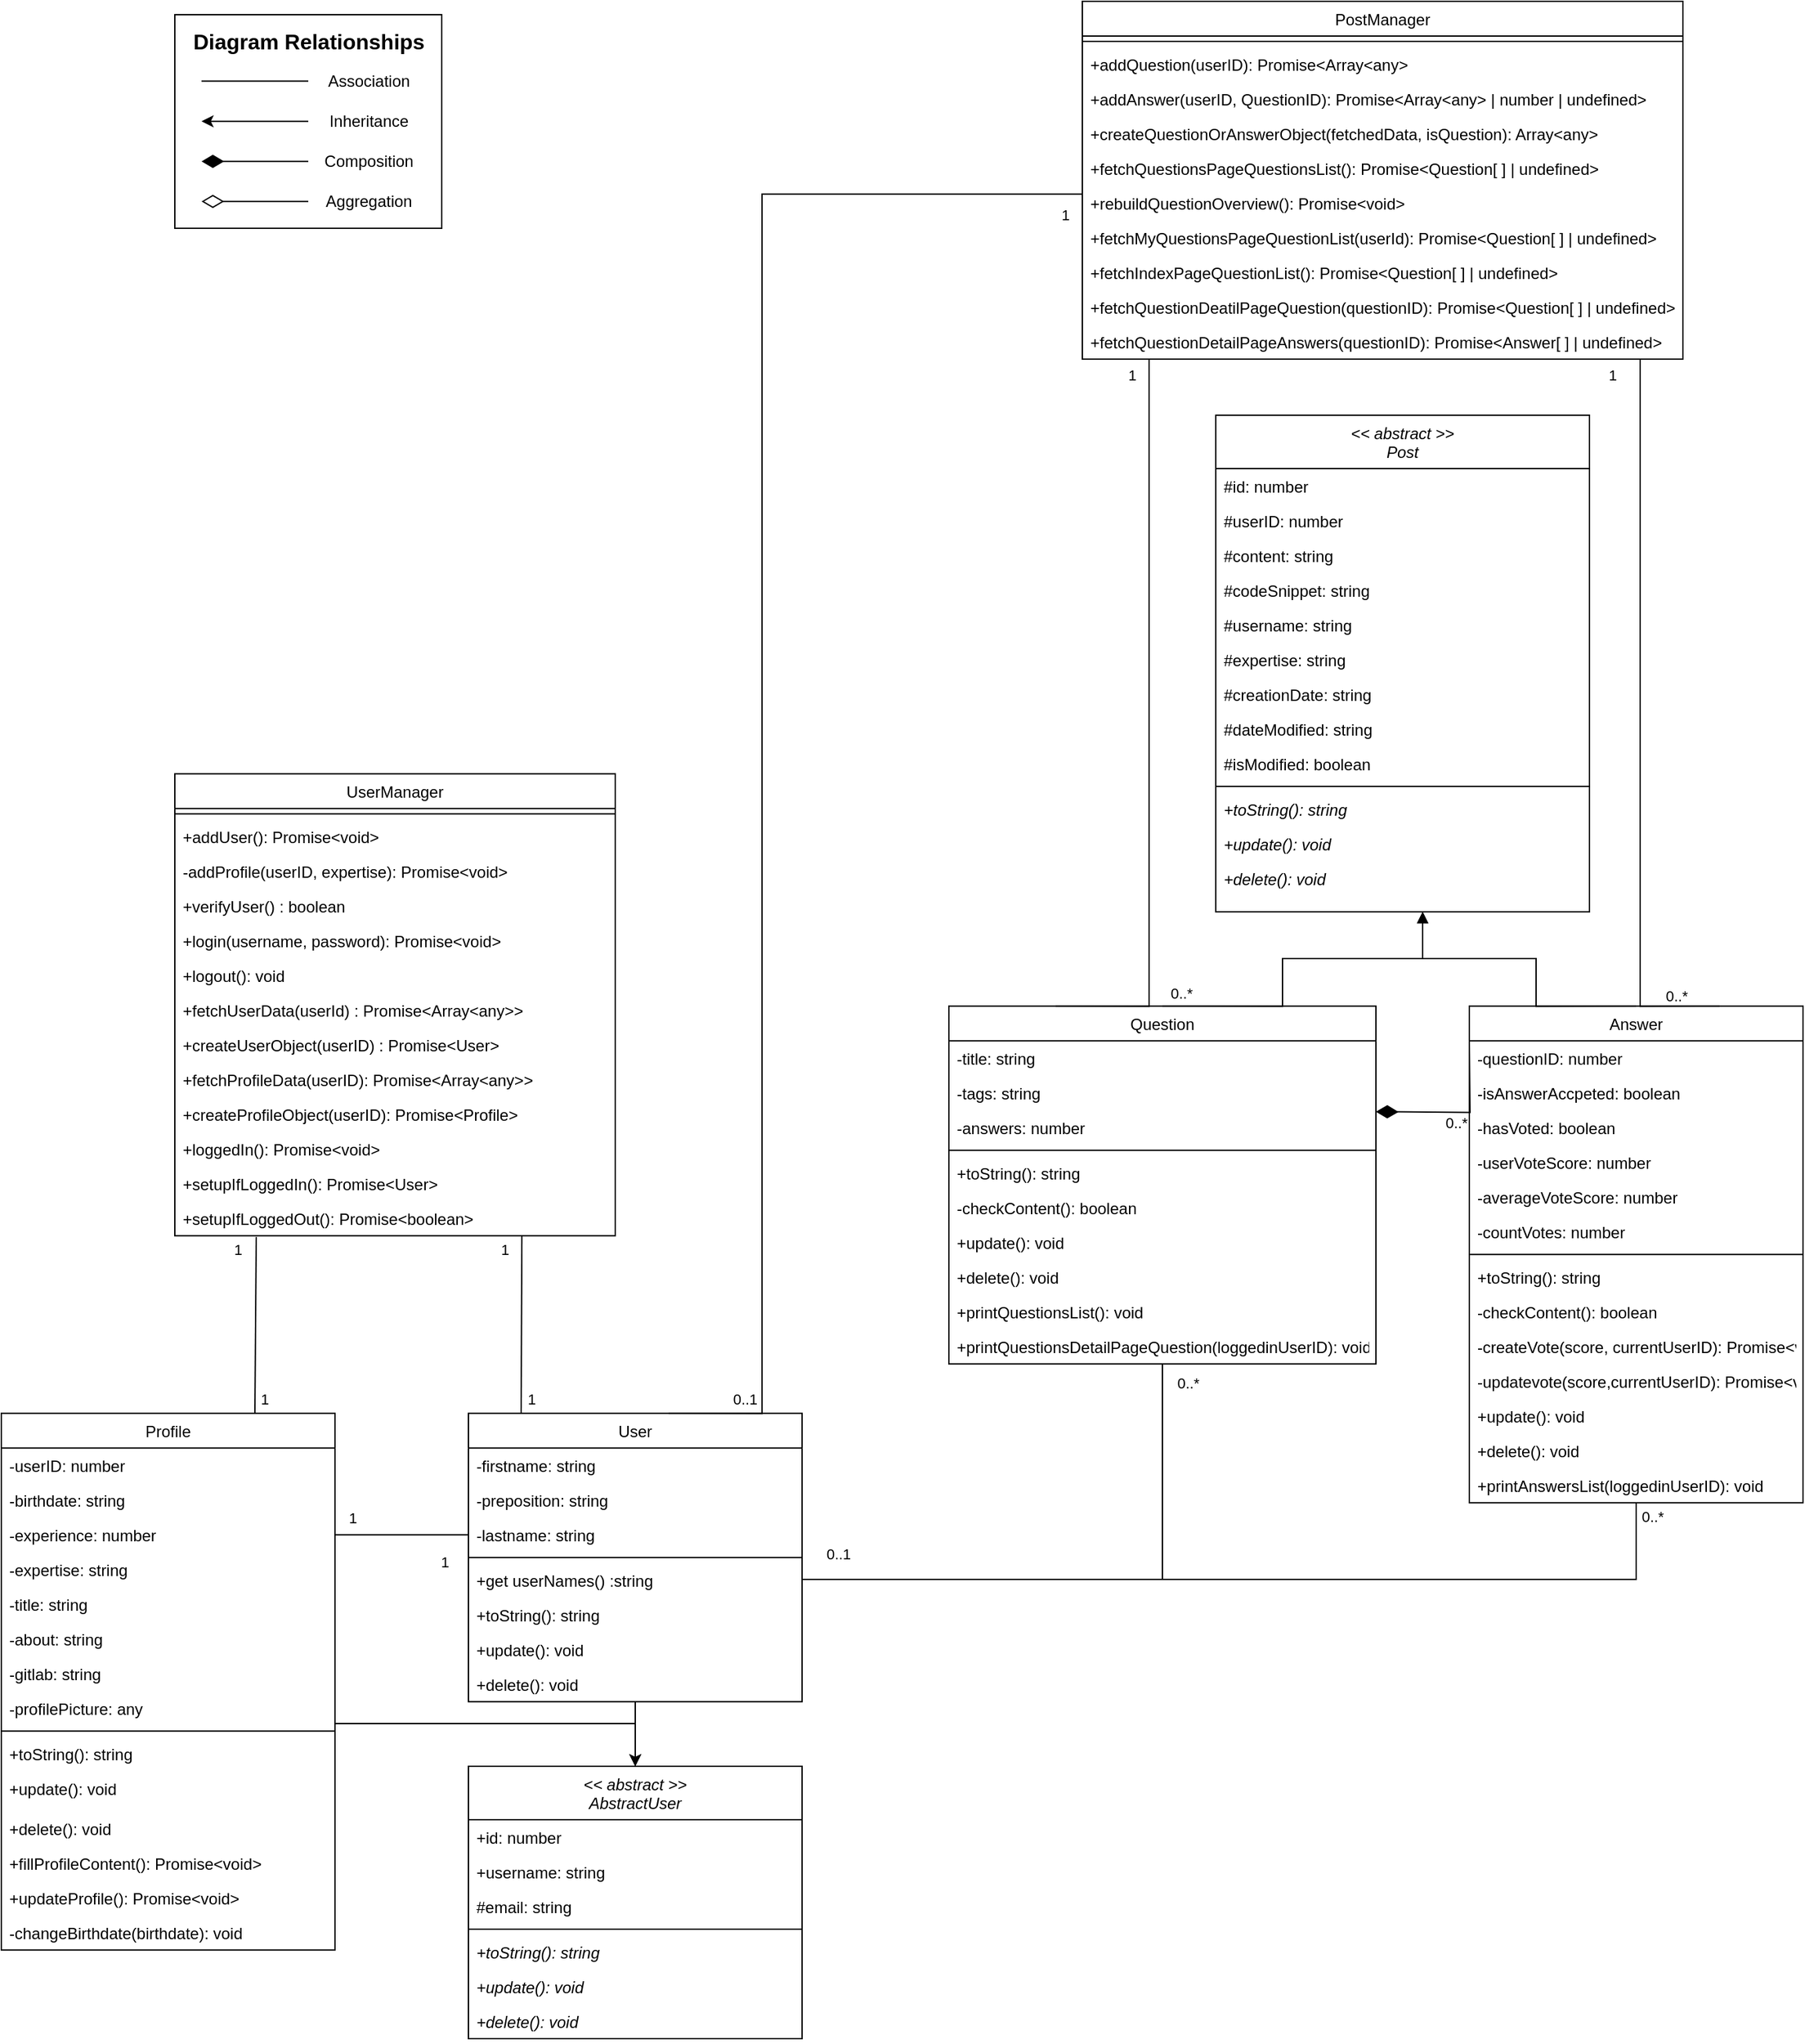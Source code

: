 <mxfile version="22.1.18" type="device">
  <diagram id="C5RBs43oDa-KdzZeNtuy" name="Page-1">
    <mxGraphModel dx="1094" dy="4513" grid="1" gridSize="10" guides="1" tooltips="1" connect="1" arrows="1" fold="1" page="1" pageScale="1" pageWidth="827" pageHeight="1169" math="0" shadow="0">
      <root>
        <mxCell id="WIyWlLk6GJQsqaUBKTNV-0" />
        <mxCell id="WIyWlLk6GJQsqaUBKTNV-1" parent="WIyWlLk6GJQsqaUBKTNV-0" />
        <mxCell id="6Ti2KHRm0o-XwmmQZrWa-179" style="edgeStyle=orthogonalEdgeStyle;rounded=0;orthogonalLoop=1;jettySize=auto;html=1;entryX=0.5;entryY=1;entryDx=0;entryDy=0;endArrow=none;endFill=0;" parent="WIyWlLk6GJQsqaUBKTNV-1" source="6Ti2KHRm0o-XwmmQZrWa-182" target="6Ti2KHRm0o-XwmmQZrWa-197" edge="1">
          <mxGeometry relative="1" as="geometry">
            <mxPoint x="950" y="-2118" as="targetPoint" />
            <Array as="points">
              <mxPoint x="1080" y="-2158" />
            </Array>
          </mxGeometry>
        </mxCell>
        <mxCell id="6Ti2KHRm0o-XwmmQZrWa-180" style="edgeStyle=orthogonalEdgeStyle;rounded=0;orthogonalLoop=1;jettySize=auto;html=1;entryX=0.5;entryY=1;entryDx=0;entryDy=0;endArrow=none;endFill=0;" parent="WIyWlLk6GJQsqaUBKTNV-1" source="6Ti2KHRm0o-XwmmQZrWa-182" target="6Ti2KHRm0o-XwmmQZrWa-210" edge="1">
          <mxGeometry relative="1" as="geometry">
            <Array as="points">
              <mxPoint x="1435" y="-2158" />
            </Array>
          </mxGeometry>
        </mxCell>
        <mxCell id="EHp7VlzgjQhOWcOo9t1o-46" style="edgeStyle=orthogonalEdgeStyle;rounded=0;orthogonalLoop=1;jettySize=auto;html=1;" parent="WIyWlLk6GJQsqaUBKTNV-1" source="6Ti2KHRm0o-XwmmQZrWa-182" target="EHp7VlzgjQhOWcOo9t1o-16" edge="1">
          <mxGeometry relative="1" as="geometry">
            <Array as="points">
              <mxPoint x="685" y="-1918" />
              <mxPoint x="685" y="-1918" />
            </Array>
          </mxGeometry>
        </mxCell>
        <mxCell id="6Ti2KHRm0o-XwmmQZrWa-182" value="User" style="swimlane;fontStyle=0;align=center;verticalAlign=top;childLayout=stackLayout;horizontal=1;startSize=26;horizontalStack=0;resizeParent=1;resizeLast=0;collapsible=1;marginBottom=0;rounded=0;shadow=0;strokeWidth=1;" parent="WIyWlLk6GJQsqaUBKTNV-1" vertex="1">
          <mxGeometry x="560" y="-2282.33" width="250" height="216" as="geometry">
            <mxRectangle x="550" y="140" width="160" height="26" as="alternateBounds" />
          </mxGeometry>
        </mxCell>
        <mxCell id="6Ti2KHRm0o-XwmmQZrWa-187" value="-firstname: string" style="text;align=left;verticalAlign=top;spacingLeft=4;spacingRight=4;overflow=hidden;rotatable=0;points=[[0,0.5],[1,0.5]];portConstraint=eastwest;rounded=0;shadow=0;html=0;" parent="6Ti2KHRm0o-XwmmQZrWa-182" vertex="1">
          <mxGeometry y="26" width="250" height="26" as="geometry" />
        </mxCell>
        <mxCell id="6Ti2KHRm0o-XwmmQZrWa-188" value="-preposition: string" style="text;align=left;verticalAlign=top;spacingLeft=4;spacingRight=4;overflow=hidden;rotatable=0;points=[[0,0.5],[1,0.5]];portConstraint=eastwest;rounded=0;shadow=0;html=0;" parent="6Ti2KHRm0o-XwmmQZrWa-182" vertex="1">
          <mxGeometry y="52" width="250" height="26" as="geometry" />
        </mxCell>
        <mxCell id="6Ti2KHRm0o-XwmmQZrWa-189" value="-lastname: string" style="text;align=left;verticalAlign=top;spacingLeft=4;spacingRight=4;overflow=hidden;rotatable=0;points=[[0,0.5],[1,0.5]];portConstraint=eastwest;rounded=0;shadow=0;html=0;" parent="6Ti2KHRm0o-XwmmQZrWa-182" vertex="1">
          <mxGeometry y="78" width="250" height="26" as="geometry" />
        </mxCell>
        <mxCell id="6Ti2KHRm0o-XwmmQZrWa-190" value="" style="line;html=1;strokeWidth=1;align=left;verticalAlign=middle;spacingTop=-1;spacingLeft=3;spacingRight=3;rotatable=0;labelPosition=right;points=[];portConstraint=eastwest;" parent="6Ti2KHRm0o-XwmmQZrWa-182" vertex="1">
          <mxGeometry y="104" width="250" height="8" as="geometry" />
        </mxCell>
        <mxCell id="ggvLUwLcQHMu2McPY35v-72" value="+get userNames() :string" style="text;align=left;verticalAlign=top;spacingLeft=4;spacingRight=4;overflow=hidden;rotatable=0;points=[[0,0.5],[1,0.5]];portConstraint=eastwest;rounded=0;shadow=0;html=0;" parent="6Ti2KHRm0o-XwmmQZrWa-182" vertex="1">
          <mxGeometry y="112" width="250" height="26" as="geometry" />
        </mxCell>
        <mxCell id="VwGKGO8hhs8XSPrOdr-a-2" value="+toString(): string" style="text;align=left;verticalAlign=top;spacingLeft=4;spacingRight=4;overflow=hidden;rotatable=0;points=[[0,0.5],[1,0.5]];portConstraint=eastwest;rounded=0;shadow=0;html=0;" vertex="1" parent="6Ti2KHRm0o-XwmmQZrWa-182">
          <mxGeometry y="138" width="250" height="26" as="geometry" />
        </mxCell>
        <mxCell id="ggvLUwLcQHMu2McPY35v-69" value="+update(): void" style="text;align=left;verticalAlign=top;spacingLeft=4;spacingRight=4;overflow=hidden;rotatable=0;points=[[0,0.5],[1,0.5]];portConstraint=eastwest;rounded=0;shadow=0;html=0;" parent="6Ti2KHRm0o-XwmmQZrWa-182" vertex="1">
          <mxGeometry y="164" width="250" height="26" as="geometry" />
        </mxCell>
        <mxCell id="6Ti2KHRm0o-XwmmQZrWa-193" value="+delete(): void" style="text;align=left;verticalAlign=top;spacingLeft=4;spacingRight=4;overflow=hidden;rotatable=0;points=[[0,0.5],[1,0.5]];portConstraint=eastwest;rounded=0;shadow=0;html=0;" parent="6Ti2KHRm0o-XwmmQZrWa-182" vertex="1">
          <mxGeometry y="190" width="250" height="26" as="geometry" />
        </mxCell>
        <mxCell id="6Ti2KHRm0o-XwmmQZrWa-196" value="0..*" style="edgeStyle=orthogonalEdgeStyle;rounded=0;orthogonalLoop=1;jettySize=auto;html=1;startArrow=diamondThin;startFill=1;endArrow=none;endFill=0;startSize=14;endSize=8;" parent="WIyWlLk6GJQsqaUBKTNV-1" edge="1">
          <mxGeometry x="-0.021" y="-8" relative="1" as="geometry">
            <mxPoint x="1310" y="-2560" as="targetPoint" />
            <mxPoint x="1240" y="-2508.306" as="sourcePoint" />
            <mxPoint as="offset" />
          </mxGeometry>
        </mxCell>
        <mxCell id="6Ti2KHRm0o-XwmmQZrWa-197" value="Question" style="swimlane;fontStyle=0;align=center;verticalAlign=top;childLayout=stackLayout;horizontal=1;startSize=26;horizontalStack=0;resizeParent=1;resizeLast=0;collapsible=1;marginBottom=0;rounded=0;shadow=0;strokeWidth=1;" parent="WIyWlLk6GJQsqaUBKTNV-1" vertex="1">
          <mxGeometry x="920" y="-2587.34" width="320" height="268" as="geometry">
            <mxRectangle x="550" y="140" width="160" height="26" as="alternateBounds" />
          </mxGeometry>
        </mxCell>
        <mxCell id="6Ti2KHRm0o-XwmmQZrWa-200" value="-title: string" style="text;align=left;verticalAlign=top;spacingLeft=4;spacingRight=4;overflow=hidden;rotatable=0;points=[[0,0.5],[1,0.5]];portConstraint=eastwest;rounded=0;shadow=0;html=0;" parent="6Ti2KHRm0o-XwmmQZrWa-197" vertex="1">
          <mxGeometry y="26" width="320" height="26" as="geometry" />
        </mxCell>
        <mxCell id="u15ZTxuMpATyNuCKZqtG-29" value="-tags: string" style="text;align=left;verticalAlign=top;spacingLeft=4;spacingRight=4;overflow=hidden;rotatable=0;points=[[0,0.5],[1,0.5]];portConstraint=eastwest;rounded=0;shadow=0;html=0;" parent="6Ti2KHRm0o-XwmmQZrWa-197" vertex="1">
          <mxGeometry y="52" width="320" height="26" as="geometry" />
        </mxCell>
        <mxCell id="u15ZTxuMpATyNuCKZqtG-30" value="-answers: number" style="text;align=left;verticalAlign=top;spacingLeft=4;spacingRight=4;overflow=hidden;rotatable=0;points=[[0,0.5],[1,0.5]];portConstraint=eastwest;rounded=0;shadow=0;html=0;" parent="6Ti2KHRm0o-XwmmQZrWa-197" vertex="1">
          <mxGeometry y="78" width="320" height="26" as="geometry" />
        </mxCell>
        <mxCell id="6Ti2KHRm0o-XwmmQZrWa-205" value="" style="line;html=1;strokeWidth=1;align=left;verticalAlign=middle;spacingTop=-1;spacingLeft=3;spacingRight=3;rotatable=0;labelPosition=right;points=[];portConstraint=eastwest;" parent="6Ti2KHRm0o-XwmmQZrWa-197" vertex="1">
          <mxGeometry y="104" width="320" height="8" as="geometry" />
        </mxCell>
        <mxCell id="EHp7VlzgjQhOWcOo9t1o-64" value="+toString(): string" style="text;align=left;verticalAlign=top;spacingLeft=4;spacingRight=4;overflow=hidden;rotatable=0;points=[[0,0.5],[1,0.5]];portConstraint=eastwest;rounded=0;shadow=0;html=0;" parent="6Ti2KHRm0o-XwmmQZrWa-197" vertex="1">
          <mxGeometry y="112" width="320" height="26" as="geometry" />
        </mxCell>
        <mxCell id="VwGKGO8hhs8XSPrOdr-a-0" value="-checkContent(): boolean" style="text;align=left;verticalAlign=top;spacingLeft=4;spacingRight=4;overflow=hidden;rotatable=0;points=[[0,0.5],[1,0.5]];portConstraint=eastwest;rounded=0;shadow=0;html=0;" vertex="1" parent="6Ti2KHRm0o-XwmmQZrWa-197">
          <mxGeometry y="138" width="320" height="26" as="geometry" />
        </mxCell>
        <mxCell id="6Ti2KHRm0o-XwmmQZrWa-207" value="+update(): void" style="text;align=left;verticalAlign=top;spacingLeft=4;spacingRight=4;overflow=hidden;rotatable=0;points=[[0,0.5],[1,0.5]];portConstraint=eastwest;rounded=0;shadow=0;html=0;" parent="6Ti2KHRm0o-XwmmQZrWa-197" vertex="1">
          <mxGeometry y="164" width="320" height="26" as="geometry" />
        </mxCell>
        <mxCell id="6Ti2KHRm0o-XwmmQZrWa-208" value="+delete(): void" style="text;align=left;verticalAlign=top;spacingLeft=4;spacingRight=4;overflow=hidden;rotatable=0;points=[[0,0.5],[1,0.5]];portConstraint=eastwest;rounded=0;shadow=0;html=0;" parent="6Ti2KHRm0o-XwmmQZrWa-197" vertex="1">
          <mxGeometry y="190" width="320" height="26" as="geometry" />
        </mxCell>
        <mxCell id="u15ZTxuMpATyNuCKZqtG-31" value="+printQuestionsList(): void" style="text;align=left;verticalAlign=top;spacingLeft=4;spacingRight=4;overflow=hidden;rotatable=0;points=[[0,0.5],[1,0.5]];portConstraint=eastwest;rounded=0;shadow=0;html=0;" parent="6Ti2KHRm0o-XwmmQZrWa-197" vertex="1">
          <mxGeometry y="216" width="320" height="26" as="geometry" />
        </mxCell>
        <mxCell id="u15ZTxuMpATyNuCKZqtG-32" value="+printQuestionsDetailPageQuestion(loggedinUserID): void" style="text;align=left;verticalAlign=top;spacingLeft=4;spacingRight=4;overflow=hidden;rotatable=0;points=[[0,0.5],[1,0.5]];portConstraint=eastwest;rounded=0;shadow=0;html=0;" parent="6Ti2KHRm0o-XwmmQZrWa-197" vertex="1">
          <mxGeometry y="242" width="320" height="26" as="geometry" />
        </mxCell>
        <mxCell id="6Ti2KHRm0o-XwmmQZrWa-210" value="Answer" style="swimlane;fontStyle=0;align=center;verticalAlign=top;childLayout=stackLayout;horizontal=1;startSize=26;horizontalStack=0;resizeParent=1;resizeLast=0;collapsible=1;marginBottom=0;rounded=0;shadow=0;strokeWidth=1;" parent="WIyWlLk6GJQsqaUBKTNV-1" vertex="1">
          <mxGeometry x="1310" y="-2587.34" width="250" height="372" as="geometry">
            <mxRectangle x="550" y="140" width="160" height="26" as="alternateBounds" />
          </mxGeometry>
        </mxCell>
        <mxCell id="6Ti2KHRm0o-XwmmQZrWa-212" value="-questionID: number" style="text;align=left;verticalAlign=top;spacingLeft=4;spacingRight=4;overflow=hidden;rotatable=0;points=[[0,0.5],[1,0.5]];portConstraint=eastwest;" parent="6Ti2KHRm0o-XwmmQZrWa-210" vertex="1">
          <mxGeometry y="26" width="250" height="26" as="geometry" />
        </mxCell>
        <mxCell id="6Ti2KHRm0o-XwmmQZrWa-218" value="-isAnswerAccpeted: boolean" style="text;align=left;verticalAlign=top;spacingLeft=4;spacingRight=4;overflow=hidden;rotatable=0;points=[[0,0.5],[1,0.5]];portConstraint=eastwest;rounded=0;shadow=0;html=0;" parent="6Ti2KHRm0o-XwmmQZrWa-210" vertex="1">
          <mxGeometry y="52" width="250" height="26" as="geometry" />
        </mxCell>
        <mxCell id="EHp7VlzgjQhOWcOo9t1o-57" value="-hasVoted: boolean" style="text;align=left;verticalAlign=top;spacingLeft=4;spacingRight=4;overflow=hidden;rotatable=0;points=[[0,0.5],[1,0.5]];portConstraint=eastwest;rounded=0;shadow=0;html=0;" parent="6Ti2KHRm0o-XwmmQZrWa-210" vertex="1">
          <mxGeometry y="78" width="250" height="26" as="geometry" />
        </mxCell>
        <mxCell id="EHp7VlzgjQhOWcOo9t1o-58" value="-userVoteScore: number" style="text;align=left;verticalAlign=top;spacingLeft=4;spacingRight=4;overflow=hidden;rotatable=0;points=[[0,0.5],[1,0.5]];portConstraint=eastwest;rounded=0;shadow=0;html=0;" parent="6Ti2KHRm0o-XwmmQZrWa-210" vertex="1">
          <mxGeometry y="104" width="250" height="26" as="geometry" />
        </mxCell>
        <mxCell id="EHp7VlzgjQhOWcOo9t1o-59" value="-averageVoteScore: number" style="text;align=left;verticalAlign=top;spacingLeft=4;spacingRight=4;overflow=hidden;rotatable=0;points=[[0,0.5],[1,0.5]];portConstraint=eastwest;rounded=0;shadow=0;html=0;" parent="6Ti2KHRm0o-XwmmQZrWa-210" vertex="1">
          <mxGeometry y="130" width="250" height="26" as="geometry" />
        </mxCell>
        <mxCell id="EHp7VlzgjQhOWcOo9t1o-60" value="-countVotes: number" style="text;align=left;verticalAlign=top;spacingLeft=4;spacingRight=4;overflow=hidden;rotatable=0;points=[[0,0.5],[1,0.5]];portConstraint=eastwest;rounded=0;shadow=0;html=0;" parent="6Ti2KHRm0o-XwmmQZrWa-210" vertex="1">
          <mxGeometry y="156" width="250" height="26" as="geometry" />
        </mxCell>
        <mxCell id="6Ti2KHRm0o-XwmmQZrWa-219" value="" style="line;html=1;strokeWidth=1;align=left;verticalAlign=middle;spacingTop=-1;spacingLeft=3;spacingRight=3;rotatable=0;labelPosition=right;points=[];portConstraint=eastwest;" parent="6Ti2KHRm0o-XwmmQZrWa-210" vertex="1">
          <mxGeometry y="182" width="250" height="8" as="geometry" />
        </mxCell>
        <mxCell id="EHp7VlzgjQhOWcOo9t1o-61" value="+toString(): string" style="text;align=left;verticalAlign=top;spacingLeft=4;spacingRight=4;overflow=hidden;rotatable=0;points=[[0,0.5],[1,0.5]];portConstraint=eastwest;rounded=0;shadow=0;html=0;" parent="6Ti2KHRm0o-XwmmQZrWa-210" vertex="1">
          <mxGeometry y="190" width="250" height="26" as="geometry" />
        </mxCell>
        <mxCell id="VwGKGO8hhs8XSPrOdr-a-1" value="-checkContent(): boolean" style="text;align=left;verticalAlign=top;spacingLeft=4;spacingRight=4;overflow=hidden;rotatable=0;points=[[0,0.5],[1,0.5]];portConstraint=eastwest;rounded=0;shadow=0;html=0;" vertex="1" parent="6Ti2KHRm0o-XwmmQZrWa-210">
          <mxGeometry y="216" width="250" height="26" as="geometry" />
        </mxCell>
        <mxCell id="EHp7VlzgjQhOWcOo9t1o-62" value="-createVote(score, currentUserID): Promise&lt;void&gt;" style="text;align=left;verticalAlign=top;spacingLeft=4;spacingRight=4;overflow=hidden;rotatable=0;points=[[0,0.5],[1,0.5]];portConstraint=eastwest;rounded=0;shadow=0;html=0;" parent="6Ti2KHRm0o-XwmmQZrWa-210" vertex="1">
          <mxGeometry y="242" width="250" height="26" as="geometry" />
        </mxCell>
        <mxCell id="EHp7VlzgjQhOWcOo9t1o-63" value="-updatevote(score,currentUserID): Promise&lt;void&gt;" style="text;align=left;verticalAlign=top;spacingLeft=4;spacingRight=4;overflow=hidden;rotatable=0;points=[[0,0.5],[1,0.5]];portConstraint=eastwest;rounded=0;shadow=0;html=0;" parent="6Ti2KHRm0o-XwmmQZrWa-210" vertex="1">
          <mxGeometry y="268" width="250" height="26" as="geometry" />
        </mxCell>
        <mxCell id="6Ti2KHRm0o-XwmmQZrWa-221" value="+update(): void" style="text;align=left;verticalAlign=top;spacingLeft=4;spacingRight=4;overflow=hidden;rotatable=0;points=[[0,0.5],[1,0.5]];portConstraint=eastwest;rounded=0;shadow=0;html=0;" parent="6Ti2KHRm0o-XwmmQZrWa-210" vertex="1">
          <mxGeometry y="294" width="250" height="26" as="geometry" />
        </mxCell>
        <mxCell id="6Ti2KHRm0o-XwmmQZrWa-222" value="+delete(): void" style="text;align=left;verticalAlign=top;spacingLeft=4;spacingRight=4;overflow=hidden;rotatable=0;points=[[0,0.5],[1,0.5]];portConstraint=eastwest;rounded=0;shadow=0;html=0;" parent="6Ti2KHRm0o-XwmmQZrWa-210" vertex="1">
          <mxGeometry y="320" width="250" height="26" as="geometry" />
        </mxCell>
        <mxCell id="u15ZTxuMpATyNuCKZqtG-98" value="+printAnswersList(loggedinUserID): void" style="text;align=left;verticalAlign=top;spacingLeft=4;spacingRight=4;overflow=hidden;rotatable=0;points=[[0,0.5],[1,0.5]];portConstraint=eastwest;rounded=0;shadow=0;html=0;" parent="6Ti2KHRm0o-XwmmQZrWa-210" vertex="1">
          <mxGeometry y="346" width="250" height="26" as="geometry" />
        </mxCell>
        <mxCell id="EHp7VlzgjQhOWcOo9t1o-45" style="edgeStyle=orthogonalEdgeStyle;rounded=0;orthogonalLoop=1;jettySize=auto;html=1;" parent="WIyWlLk6GJQsqaUBKTNV-1" source="6Ti2KHRm0o-XwmmQZrWa-238" target="EHp7VlzgjQhOWcOo9t1o-16" edge="1">
          <mxGeometry relative="1" as="geometry">
            <Array as="points">
              <mxPoint x="685" y="-2050" />
            </Array>
          </mxGeometry>
        </mxCell>
        <mxCell id="6Ti2KHRm0o-XwmmQZrWa-238" value="Profile" style="swimlane;fontStyle=0;align=center;verticalAlign=top;childLayout=stackLayout;horizontal=1;startSize=26;horizontalStack=0;resizeParent=1;resizeLast=0;collapsible=1;marginBottom=0;rounded=0;shadow=0;strokeWidth=1;" parent="WIyWlLk6GJQsqaUBKTNV-1" vertex="1">
          <mxGeometry x="210" y="-2282.33" width="250" height="402" as="geometry">
            <mxRectangle x="550" y="140" width="160" height="26" as="alternateBounds" />
          </mxGeometry>
        </mxCell>
        <mxCell id="6Ti2KHRm0o-XwmmQZrWa-240" value="-userID: number" style="text;align=left;verticalAlign=top;spacingLeft=4;spacingRight=4;overflow=hidden;rotatable=0;points=[[0,0.5],[1,0.5]];portConstraint=eastwest;rounded=0;shadow=0;html=0;" parent="6Ti2KHRm0o-XwmmQZrWa-238" vertex="1">
          <mxGeometry y="26" width="250" height="26" as="geometry" />
        </mxCell>
        <mxCell id="6Ti2KHRm0o-XwmmQZrWa-241" value="-birthdate: string" style="text;align=left;verticalAlign=top;spacingLeft=4;spacingRight=4;overflow=hidden;rotatable=0;points=[[0,0.5],[1,0.5]];portConstraint=eastwest;rounded=0;shadow=0;html=0;" parent="6Ti2KHRm0o-XwmmQZrWa-238" vertex="1">
          <mxGeometry y="52" width="250" height="26" as="geometry" />
        </mxCell>
        <mxCell id="6Ti2KHRm0o-XwmmQZrWa-242" value="-experience: number" style="text;align=left;verticalAlign=top;spacingLeft=4;spacingRight=4;overflow=hidden;rotatable=0;points=[[0,0.5],[1,0.5]];portConstraint=eastwest;rounded=0;shadow=0;html=0;" parent="6Ti2KHRm0o-XwmmQZrWa-238" vertex="1">
          <mxGeometry y="78" width="250" height="26" as="geometry" />
        </mxCell>
        <mxCell id="EHp7VlzgjQhOWcOo9t1o-52" value="-expertise: string" style="text;align=left;verticalAlign=top;spacingLeft=4;spacingRight=4;overflow=hidden;rotatable=0;points=[[0,0.5],[1,0.5]];portConstraint=eastwest;rounded=0;shadow=0;html=0;" parent="6Ti2KHRm0o-XwmmQZrWa-238" vertex="1">
          <mxGeometry y="104" width="250" height="26" as="geometry" />
        </mxCell>
        <mxCell id="6Ti2KHRm0o-XwmmQZrWa-243" value="-title: string" style="text;align=left;verticalAlign=top;spacingLeft=4;spacingRight=4;overflow=hidden;rotatable=0;points=[[0,0.5],[1,0.5]];portConstraint=eastwest;rounded=0;shadow=0;html=0;" parent="6Ti2KHRm0o-XwmmQZrWa-238" vertex="1">
          <mxGeometry y="130" width="250" height="26" as="geometry" />
        </mxCell>
        <mxCell id="6Ti2KHRm0o-XwmmQZrWa-244" value="-about: string" style="text;align=left;verticalAlign=top;spacingLeft=4;spacingRight=4;overflow=hidden;rotatable=0;points=[[0,0.5],[1,0.5]];portConstraint=eastwest;rounded=0;shadow=0;html=0;" parent="6Ti2KHRm0o-XwmmQZrWa-238" vertex="1">
          <mxGeometry y="156" width="250" height="26" as="geometry" />
        </mxCell>
        <mxCell id="6Ti2KHRm0o-XwmmQZrWa-245" value="-gitlab: string" style="text;align=left;verticalAlign=top;spacingLeft=4;spacingRight=4;overflow=hidden;rotatable=0;points=[[0,0.5],[1,0.5]];portConstraint=eastwest;rounded=0;shadow=0;html=0;" parent="6Ti2KHRm0o-XwmmQZrWa-238" vertex="1">
          <mxGeometry y="182" width="250" height="26" as="geometry" />
        </mxCell>
        <mxCell id="EHp7VlzgjQhOWcOo9t1o-53" value="-profilePicture: any" style="text;align=left;verticalAlign=top;spacingLeft=4;spacingRight=4;overflow=hidden;rotatable=0;points=[[0,0.5],[1,0.5]];portConstraint=eastwest;rounded=0;shadow=0;html=0;" parent="6Ti2KHRm0o-XwmmQZrWa-238" vertex="1">
          <mxGeometry y="208" width="250" height="26" as="geometry" />
        </mxCell>
        <mxCell id="6Ti2KHRm0o-XwmmQZrWa-246" value="" style="line;html=1;strokeWidth=1;align=left;verticalAlign=middle;spacingTop=-1;spacingLeft=3;spacingRight=3;rotatable=0;labelPosition=right;points=[];portConstraint=eastwest;" parent="6Ti2KHRm0o-XwmmQZrWa-238" vertex="1">
          <mxGeometry y="234" width="250" height="8" as="geometry" />
        </mxCell>
        <mxCell id="ggvLUwLcQHMu2McPY35v-68" value="+toString(): string" style="text;align=left;verticalAlign=top;spacingLeft=4;spacingRight=4;overflow=hidden;rotatable=0;points=[[0,0.5],[1,0.5]];portConstraint=eastwest;rounded=0;shadow=0;html=0;" parent="6Ti2KHRm0o-XwmmQZrWa-238" vertex="1">
          <mxGeometry y="242" width="250" height="26" as="geometry" />
        </mxCell>
        <mxCell id="6Ti2KHRm0o-XwmmQZrWa-248" value="+update(): void" style="text;align=left;verticalAlign=top;spacingLeft=4;spacingRight=4;overflow=hidden;rotatable=0;points=[[0,0.5],[1,0.5]];portConstraint=eastwest;rounded=0;shadow=0;html=0;" parent="6Ti2KHRm0o-XwmmQZrWa-238" vertex="1">
          <mxGeometry y="268" width="250" height="30" as="geometry" />
        </mxCell>
        <mxCell id="6Ti2KHRm0o-XwmmQZrWa-249" value="+delete(): void" style="text;align=left;verticalAlign=top;spacingLeft=4;spacingRight=4;overflow=hidden;rotatable=0;points=[[0,0.5],[1,0.5]];portConstraint=eastwest;rounded=0;shadow=0;html=0;" parent="6Ti2KHRm0o-XwmmQZrWa-238" vertex="1">
          <mxGeometry y="298" width="250" height="26" as="geometry" />
        </mxCell>
        <mxCell id="EHp7VlzgjQhOWcOo9t1o-54" value="+fillProfileContent(): Promise&lt;void&gt;" style="text;align=left;verticalAlign=top;spacingLeft=4;spacingRight=4;overflow=hidden;rotatable=0;points=[[0,0.5],[1,0.5]];portConstraint=eastwest;rounded=0;shadow=0;html=0;" parent="6Ti2KHRm0o-XwmmQZrWa-238" vertex="1">
          <mxGeometry y="324" width="250" height="26" as="geometry" />
        </mxCell>
        <mxCell id="EHp7VlzgjQhOWcOo9t1o-55" value="+updateProfile(): Promise&lt;void&gt;" style="text;align=left;verticalAlign=top;spacingLeft=4;spacingRight=4;overflow=hidden;rotatable=0;points=[[0,0.5],[1,0.5]];portConstraint=eastwest;rounded=0;shadow=0;html=0;" parent="6Ti2KHRm0o-XwmmQZrWa-238" vertex="1">
          <mxGeometry y="350" width="250" height="26" as="geometry" />
        </mxCell>
        <mxCell id="EHp7VlzgjQhOWcOo9t1o-56" value="-changeBirthdate(birthdate): void" style="text;align=left;verticalAlign=top;spacingLeft=4;spacingRight=4;overflow=hidden;rotatable=0;points=[[0,0.5],[1,0.5]];portConstraint=eastwest;rounded=0;shadow=0;html=0;" parent="6Ti2KHRm0o-XwmmQZrWa-238" vertex="1">
          <mxGeometry y="376" width="250" height="26" as="geometry" />
        </mxCell>
        <mxCell id="6Ti2KHRm0o-XwmmQZrWa-261" value="" style="endArrow=none;startArrow=none;endFill=0;startFill=0;endSize=8;html=1;verticalAlign=bottom;labelBackgroundColor=none;strokeWidth=1;rounded=0;entryX=1;entryY=0.5;entryDx=0;entryDy=0;exitX=0;exitY=0.5;exitDx=0;exitDy=0;" parent="WIyWlLk6GJQsqaUBKTNV-1" source="6Ti2KHRm0o-XwmmQZrWa-189" target="6Ti2KHRm0o-XwmmQZrWa-242" edge="1">
          <mxGeometry width="160" relative="1" as="geometry">
            <mxPoint x="740" y="-2422.33" as="sourcePoint" />
            <mxPoint x="500" y="-2272.33" as="targetPoint" />
            <Array as="points" />
          </mxGeometry>
        </mxCell>
        <mxCell id="6Ti2KHRm0o-XwmmQZrWa-262" value="1" style="edgeLabel;html=1;align=center;verticalAlign=middle;resizable=0;points=[];" parent="6Ti2KHRm0o-XwmmQZrWa-261" vertex="1" connectable="0">
          <mxGeometry x="0.789" y="-1" relative="1" as="geometry">
            <mxPoint x="2" y="-12" as="offset" />
          </mxGeometry>
        </mxCell>
        <mxCell id="6Ti2KHRm0o-XwmmQZrWa-263" value="1" style="edgeLabel;html=1;align=center;verticalAlign=middle;resizable=0;points=[];" parent="WIyWlLk6GJQsqaUBKTNV-1" vertex="1" connectable="0">
          <mxGeometry x="504.996" y="-2188" as="geometry">
            <mxPoint x="37" y="17" as="offset" />
          </mxGeometry>
        </mxCell>
        <mxCell id="6Ti2KHRm0o-XwmmQZrWa-264" value="0..*" style="edgeLabel;html=1;align=center;verticalAlign=middle;resizable=0;points=[];" parent="WIyWlLk6GJQsqaUBKTNV-1" vertex="1" connectable="0">
          <mxGeometry x="1100" y="-2303.341" as="geometry">
            <mxPoint x="-1" y="-2" as="offset" />
          </mxGeometry>
        </mxCell>
        <mxCell id="6Ti2KHRm0o-XwmmQZrWa-265" value="0..*" style="edgeLabel;html=1;align=center;verticalAlign=middle;resizable=0;points=[];" parent="WIyWlLk6GJQsqaUBKTNV-1" vertex="1" connectable="0">
          <mxGeometry x="1450" y="-2215.341" as="geometry">
            <mxPoint x="-3" y="10" as="offset" />
          </mxGeometry>
        </mxCell>
        <mxCell id="6Ti2KHRm0o-XwmmQZrWa-267" value="0..1" style="edgeLabel;html=1;align=center;verticalAlign=middle;resizable=0;points=[];" parent="WIyWlLk6GJQsqaUBKTNV-1" vertex="1" connectable="0">
          <mxGeometry x="820.001" y="-2187.334" as="geometry">
            <mxPoint x="17" y="10" as="offset" />
          </mxGeometry>
        </mxCell>
        <mxCell id="6Ti2KHRm0o-XwmmQZrWa-285" style="edgeStyle=orthogonalEdgeStyle;rounded=0;orthogonalLoop=1;jettySize=auto;html=1;entryX=0.5;entryY=0;entryDx=0;entryDy=0;endArrow=none;endFill=0;startArrow=block;startFill=1;" parent="WIyWlLk6GJQsqaUBKTNV-1" source="6Ti2KHRm0o-XwmmQZrWa-272" target="6Ti2KHRm0o-XwmmQZrWa-197" edge="1">
          <mxGeometry relative="1" as="geometry">
            <Array as="points">
              <mxPoint x="1275" y="-2623" />
              <mxPoint x="1170" y="-2623" />
              <mxPoint x="1170" y="-2587" />
            </Array>
          </mxGeometry>
        </mxCell>
        <mxCell id="6Ti2KHRm0o-XwmmQZrWa-286" style="edgeStyle=orthogonalEdgeStyle;rounded=0;orthogonalLoop=1;jettySize=auto;html=1;entryX=0.5;entryY=0;entryDx=0;entryDy=0;endArrow=none;endFill=0;startArrow=block;startFill=1;" parent="WIyWlLk6GJQsqaUBKTNV-1" source="6Ti2KHRm0o-XwmmQZrWa-272" target="6Ti2KHRm0o-XwmmQZrWa-210" edge="1">
          <mxGeometry relative="1" as="geometry">
            <Array as="points">
              <mxPoint x="1275" y="-2623" />
              <mxPoint x="1360" y="-2623" />
              <mxPoint x="1360" y="-2587" />
            </Array>
          </mxGeometry>
        </mxCell>
        <mxCell id="6Ti2KHRm0o-XwmmQZrWa-272" value="&lt;&lt; abstract &gt;&gt;&#xa;Post" style="swimlane;fontStyle=2;align=center;verticalAlign=top;childLayout=stackLayout;horizontal=1;startSize=40;horizontalStack=0;resizeParent=1;resizeLast=0;collapsible=1;marginBottom=0;rounded=0;shadow=0;strokeWidth=1;" parent="WIyWlLk6GJQsqaUBKTNV-1" vertex="1">
          <mxGeometry x="1120" y="-3030" width="280" height="372" as="geometry">
            <mxRectangle x="550" y="140" width="160" height="26" as="alternateBounds" />
          </mxGeometry>
        </mxCell>
        <mxCell id="6Ti2KHRm0o-XwmmQZrWa-273" value="#id: number" style="text;align=left;verticalAlign=top;spacingLeft=4;spacingRight=4;overflow=hidden;rotatable=0;points=[[0,0.5],[1,0.5]];portConstraint=eastwest;" parent="6Ti2KHRm0o-XwmmQZrWa-272" vertex="1">
          <mxGeometry y="40" width="280" height="26" as="geometry" />
        </mxCell>
        <mxCell id="6Ti2KHRm0o-XwmmQZrWa-274" value="#userID: number" style="text;align=left;verticalAlign=top;spacingLeft=4;spacingRight=4;overflow=hidden;rotatable=0;points=[[0,0.5],[1,0.5]];portConstraint=eastwest;rounded=0;shadow=0;html=0;" parent="6Ti2KHRm0o-XwmmQZrWa-272" vertex="1">
          <mxGeometry y="66" width="280" height="26" as="geometry" />
        </mxCell>
        <mxCell id="6Ti2KHRm0o-XwmmQZrWa-276" value="#content: string" style="text;align=left;verticalAlign=top;spacingLeft=4;spacingRight=4;overflow=hidden;rotatable=0;points=[[0,0.5],[1,0.5]];portConstraint=eastwest;rounded=0;shadow=0;html=0;" parent="6Ti2KHRm0o-XwmmQZrWa-272" vertex="1">
          <mxGeometry y="92" width="280" height="26" as="geometry" />
        </mxCell>
        <mxCell id="6Ti2KHRm0o-XwmmQZrWa-277" value="#codeSnippet: string" style="text;align=left;verticalAlign=top;spacingLeft=4;spacingRight=4;overflow=hidden;rotatable=0;points=[[0,0.5],[1,0.5]];portConstraint=eastwest;rounded=0;shadow=0;html=0;" parent="6Ti2KHRm0o-XwmmQZrWa-272" vertex="1">
          <mxGeometry y="118" width="280" height="26" as="geometry" />
        </mxCell>
        <mxCell id="u15ZTxuMpATyNuCKZqtG-26" value="#username: string" style="text;align=left;verticalAlign=top;spacingLeft=4;spacingRight=4;overflow=hidden;rotatable=0;points=[[0,0.5],[1,0.5]];portConstraint=eastwest;rounded=0;shadow=0;html=0;" parent="6Ti2KHRm0o-XwmmQZrWa-272" vertex="1">
          <mxGeometry y="144" width="280" height="26" as="geometry" />
        </mxCell>
        <mxCell id="u15ZTxuMpATyNuCKZqtG-27" value="#expertise: string" style="text;align=left;verticalAlign=top;spacingLeft=4;spacingRight=4;overflow=hidden;rotatable=0;points=[[0,0.5],[1,0.5]];portConstraint=eastwest;rounded=0;shadow=0;html=0;" parent="6Ti2KHRm0o-XwmmQZrWa-272" vertex="1">
          <mxGeometry y="170" width="280" height="26" as="geometry" />
        </mxCell>
        <mxCell id="6Ti2KHRm0o-XwmmQZrWa-278" value="#creationDate: string" style="text;align=left;verticalAlign=top;spacingLeft=4;spacingRight=4;overflow=hidden;rotatable=0;points=[[0,0.5],[1,0.5]];portConstraint=eastwest;rounded=0;shadow=0;html=0;" parent="6Ti2KHRm0o-XwmmQZrWa-272" vertex="1">
          <mxGeometry y="196" width="280" height="26" as="geometry" />
        </mxCell>
        <mxCell id="6Ti2KHRm0o-XwmmQZrWa-279" value="#dateModified: string" style="text;align=left;verticalAlign=top;spacingLeft=4;spacingRight=4;overflow=hidden;rotatable=0;points=[[0,0.5],[1,0.5]];portConstraint=eastwest;rounded=0;shadow=0;html=0;" parent="6Ti2KHRm0o-XwmmQZrWa-272" vertex="1">
          <mxGeometry y="222" width="280" height="26" as="geometry" />
        </mxCell>
        <mxCell id="u15ZTxuMpATyNuCKZqtG-28" value="#isModified: boolean" style="text;align=left;verticalAlign=top;spacingLeft=4;spacingRight=4;overflow=hidden;rotatable=0;points=[[0,0.5],[1,0.5]];portConstraint=eastwest;rounded=0;shadow=0;html=0;" parent="6Ti2KHRm0o-XwmmQZrWa-272" vertex="1">
          <mxGeometry y="248" width="280" height="26" as="geometry" />
        </mxCell>
        <mxCell id="6Ti2KHRm0o-XwmmQZrWa-280" value="" style="line;html=1;strokeWidth=1;align=left;verticalAlign=middle;spacingTop=-1;spacingLeft=3;spacingRight=3;rotatable=0;labelPosition=right;points=[];portConstraint=eastwest;" parent="6Ti2KHRm0o-XwmmQZrWa-272" vertex="1">
          <mxGeometry y="274" width="280" height="8" as="geometry" />
        </mxCell>
        <mxCell id="ggvLUwLcQHMu2McPY35v-70" value="+toString(): string" style="text;align=left;verticalAlign=top;spacingLeft=4;spacingRight=4;overflow=hidden;rotatable=0;points=[[0,0.5],[1,0.5]];portConstraint=eastwest;rounded=0;shadow=0;html=0;fontStyle=2" parent="6Ti2KHRm0o-XwmmQZrWa-272" vertex="1">
          <mxGeometry y="282" width="280" height="26" as="geometry" />
        </mxCell>
        <mxCell id="6Ti2KHRm0o-XwmmQZrWa-282" value="+update(): void" style="text;align=left;verticalAlign=top;spacingLeft=4;spacingRight=4;overflow=hidden;rotatable=0;points=[[0,0.5],[1,0.5]];portConstraint=eastwest;rounded=0;shadow=0;html=0;fontStyle=2" parent="6Ti2KHRm0o-XwmmQZrWa-272" vertex="1">
          <mxGeometry y="308" width="280" height="26" as="geometry" />
        </mxCell>
        <mxCell id="6Ti2KHRm0o-XwmmQZrWa-283" value="+delete(): void" style="text;align=left;verticalAlign=top;spacingLeft=4;spacingRight=4;overflow=hidden;rotatable=0;points=[[0,0.5],[1,0.5]];portConstraint=eastwest;rounded=0;shadow=0;html=0;fontStyle=2" parent="6Ti2KHRm0o-XwmmQZrWa-272" vertex="1">
          <mxGeometry y="334" width="280" height="26" as="geometry" />
        </mxCell>
        <mxCell id="ggvLUwLcQHMu2McPY35v-0" value="UserManager" style="swimlane;fontStyle=0;align=center;verticalAlign=top;childLayout=stackLayout;horizontal=1;startSize=26;horizontalStack=0;resizeParent=1;resizeLast=0;collapsible=1;marginBottom=0;rounded=0;shadow=0;strokeWidth=1;" parent="WIyWlLk6GJQsqaUBKTNV-1" vertex="1">
          <mxGeometry x="340" y="-2761.34" width="330" height="346" as="geometry">
            <mxRectangle x="550" y="140" width="160" height="26" as="alternateBounds" />
          </mxGeometry>
        </mxCell>
        <mxCell id="ggvLUwLcQHMu2McPY35v-8" value="" style="line;html=1;strokeWidth=1;align=left;verticalAlign=middle;spacingTop=-1;spacingLeft=3;spacingRight=3;rotatable=0;labelPosition=right;points=[];portConstraint=eastwest;" parent="ggvLUwLcQHMu2McPY35v-0" vertex="1">
          <mxGeometry y="26" width="330" height="8" as="geometry" />
        </mxCell>
        <mxCell id="ggvLUwLcQHMu2McPY35v-9" value="+addUser(): Promise&lt;void&gt;" style="text;align=left;verticalAlign=top;spacingLeft=4;spacingRight=4;overflow=hidden;rotatable=0;points=[[0,0.5],[1,0.5]];portConstraint=eastwest;rounded=0;shadow=0;html=0;" parent="ggvLUwLcQHMu2McPY35v-0" vertex="1">
          <mxGeometry y="34" width="330" height="26" as="geometry" />
        </mxCell>
        <mxCell id="ggvLUwLcQHMu2McPY35v-10" value="-addProfile(userID, expertise): Promise&lt;void&gt;" style="text;align=left;verticalAlign=top;spacingLeft=4;spacingRight=4;overflow=hidden;rotatable=0;points=[[0,0.5],[1,0.5]];portConstraint=eastwest;rounded=0;shadow=0;html=0;" parent="ggvLUwLcQHMu2McPY35v-0" vertex="1">
          <mxGeometry y="60" width="330" height="26" as="geometry" />
        </mxCell>
        <mxCell id="ggvLUwLcQHMu2McPY35v-17" value="+verifyUser() : boolean" style="text;align=left;verticalAlign=top;spacingLeft=4;spacingRight=4;overflow=hidden;rotatable=0;points=[[0,0.5],[1,0.5]];portConstraint=eastwest;rounded=0;shadow=0;html=0;" parent="ggvLUwLcQHMu2McPY35v-0" vertex="1">
          <mxGeometry y="86" width="330" height="26" as="geometry" />
        </mxCell>
        <mxCell id="ggvLUwLcQHMu2McPY35v-11" value="+login(username, password): Promise&lt;void&gt;" style="text;align=left;verticalAlign=top;spacingLeft=4;spacingRight=4;overflow=hidden;rotatable=0;points=[[0,0.5],[1,0.5]];portConstraint=eastwest;rounded=0;shadow=0;html=0;" parent="ggvLUwLcQHMu2McPY35v-0" vertex="1">
          <mxGeometry y="112" width="330" height="26" as="geometry" />
        </mxCell>
        <mxCell id="ggvLUwLcQHMu2McPY35v-12" value="+logout(): void" style="text;align=left;verticalAlign=top;spacingLeft=4;spacingRight=4;overflow=hidden;rotatable=0;points=[[0,0.5],[1,0.5]];portConstraint=eastwest;rounded=0;shadow=0;html=0;" parent="ggvLUwLcQHMu2McPY35v-0" vertex="1">
          <mxGeometry y="138" width="330" height="26" as="geometry" />
        </mxCell>
        <mxCell id="u15ZTxuMpATyNuCKZqtG-13" value="+fetchUserData(userId) : Promise&lt;Array&lt;any&gt;&gt;" style="text;align=left;verticalAlign=top;spacingLeft=4;spacingRight=4;overflow=hidden;rotatable=0;points=[[0,0.5],[1,0.5]];portConstraint=eastwest;rounded=0;shadow=0;html=0;" parent="ggvLUwLcQHMu2McPY35v-0" vertex="1">
          <mxGeometry y="164" width="330" height="26" as="geometry" />
        </mxCell>
        <mxCell id="u15ZTxuMpATyNuCKZqtG-14" value="+createUserObject(userID) : Promise&lt;User&gt;" style="text;align=left;verticalAlign=top;spacingLeft=4;spacingRight=4;overflow=hidden;rotatable=0;points=[[0,0.5],[1,0.5]];portConstraint=eastwest;rounded=0;shadow=0;html=0;" parent="ggvLUwLcQHMu2McPY35v-0" vertex="1">
          <mxGeometry y="190" width="330" height="26" as="geometry" />
        </mxCell>
        <mxCell id="EHp7VlzgjQhOWcOo9t1o-2" value="+fetchProfileData(userID): Promise&lt;Array&lt;any&gt;&gt;" style="text;align=left;verticalAlign=top;spacingLeft=4;spacingRight=4;overflow=hidden;rotatable=0;points=[[0,0.5],[1,0.5]];portConstraint=eastwest;rounded=0;shadow=0;html=0;" parent="ggvLUwLcQHMu2McPY35v-0" vertex="1">
          <mxGeometry y="216" width="330" height="26" as="geometry" />
        </mxCell>
        <mxCell id="EHp7VlzgjQhOWcOo9t1o-3" value="+createProfileObject(userID): Promise&lt;Profile&gt;" style="text;align=left;verticalAlign=top;spacingLeft=4;spacingRight=4;overflow=hidden;rotatable=0;points=[[0,0.5],[1,0.5]];portConstraint=eastwest;rounded=0;shadow=0;html=0;" parent="ggvLUwLcQHMu2McPY35v-0" vertex="1">
          <mxGeometry y="242" width="330" height="26" as="geometry" />
        </mxCell>
        <mxCell id="u15ZTxuMpATyNuCKZqtG-15" value="+loggedIn(): Promise&lt;void&gt;" style="text;align=left;verticalAlign=top;spacingLeft=4;spacingRight=4;overflow=hidden;rotatable=0;points=[[0,0.5],[1,0.5]];portConstraint=eastwest;rounded=0;shadow=0;html=0;" parent="ggvLUwLcQHMu2McPY35v-0" vertex="1">
          <mxGeometry y="268" width="330" height="26" as="geometry" />
        </mxCell>
        <mxCell id="u15ZTxuMpATyNuCKZqtG-16" value="+setupIfLoggedIn(): Promise&lt;User&gt;" style="text;align=left;verticalAlign=top;spacingLeft=4;spacingRight=4;overflow=hidden;rotatable=0;points=[[0,0.5],[1,0.5]];portConstraint=eastwest;rounded=0;shadow=0;html=0;" parent="ggvLUwLcQHMu2McPY35v-0" vertex="1">
          <mxGeometry y="294" width="330" height="26" as="geometry" />
        </mxCell>
        <mxCell id="u15ZTxuMpATyNuCKZqtG-17" value="+setupIfLoggedOut(): Promise&lt;boolean&gt;" style="text;align=left;verticalAlign=top;spacingLeft=4;spacingRight=4;overflow=hidden;rotatable=0;points=[[0,0.5],[1,0.5]];portConstraint=eastwest;rounded=0;shadow=0;html=0;" parent="ggvLUwLcQHMu2McPY35v-0" vertex="1">
          <mxGeometry y="320" width="330" height="26" as="geometry" />
        </mxCell>
        <mxCell id="ggvLUwLcQHMu2McPY35v-19" value="1" style="edgeLabel;html=1;align=center;verticalAlign=middle;resizable=0;points=[];" parent="WIyWlLk6GJQsqaUBKTNV-1" vertex="1" connectable="0">
          <mxGeometry x="390.001" y="-2303.344" as="geometry">
            <mxPoint x="17" y="10" as="offset" />
          </mxGeometry>
        </mxCell>
        <mxCell id="ggvLUwLcQHMu2McPY35v-21" value="1" style="edgeLabel;html=1;align=center;verticalAlign=middle;resizable=0;points=[];" parent="WIyWlLk6GJQsqaUBKTNV-1" vertex="1" connectable="0">
          <mxGeometry x="570.001" y="-2415.344" as="geometry">
            <mxPoint x="17" y="10" as="offset" />
          </mxGeometry>
        </mxCell>
        <mxCell id="ggvLUwLcQHMu2McPY35v-29" style="edgeStyle=orthogonalEdgeStyle;rounded=0;orthogonalLoop=1;jettySize=auto;html=1;entryX=0.25;entryY=0;entryDx=0;entryDy=0;endArrow=none;endFill=0;" parent="WIyWlLk6GJQsqaUBKTNV-1" source="ggvLUwLcQHMu2McPY35v-22" target="6Ti2KHRm0o-XwmmQZrWa-197" edge="1">
          <mxGeometry relative="1" as="geometry">
            <Array as="points">
              <mxPoint x="1070" y="-2587" />
            </Array>
          </mxGeometry>
        </mxCell>
        <mxCell id="ggvLUwLcQHMu2McPY35v-30" style="edgeStyle=orthogonalEdgeStyle;rounded=0;orthogonalLoop=1;jettySize=auto;html=1;entryX=0.75;entryY=0;entryDx=0;entryDy=0;endArrow=none;endFill=0;" parent="WIyWlLk6GJQsqaUBKTNV-1" source="ggvLUwLcQHMu2McPY35v-22" target="6Ti2KHRm0o-XwmmQZrWa-210" edge="1">
          <mxGeometry relative="1" as="geometry">
            <Array as="points">
              <mxPoint x="1438" y="-2587" />
            </Array>
          </mxGeometry>
        </mxCell>
        <mxCell id="ggvLUwLcQHMu2McPY35v-22" value="PostManager" style="swimlane;fontStyle=0;align=center;verticalAlign=top;childLayout=stackLayout;horizontal=1;startSize=26;horizontalStack=0;resizeParent=1;resizeLast=0;collapsible=1;marginBottom=0;rounded=0;shadow=0;strokeWidth=1;" parent="WIyWlLk6GJQsqaUBKTNV-1" vertex="1">
          <mxGeometry x="1020" y="-3340" width="450" height="268" as="geometry">
            <mxRectangle x="550" y="140" width="160" height="26" as="alternateBounds" />
          </mxGeometry>
        </mxCell>
        <mxCell id="ggvLUwLcQHMu2McPY35v-23" value="" style="line;html=1;strokeWidth=1;align=left;verticalAlign=middle;spacingTop=-1;spacingLeft=3;spacingRight=3;rotatable=0;labelPosition=right;points=[];portConstraint=eastwest;" parent="ggvLUwLcQHMu2McPY35v-22" vertex="1">
          <mxGeometry y="26" width="450" height="8" as="geometry" />
        </mxCell>
        <mxCell id="ggvLUwLcQHMu2McPY35v-24" value="+addQuestion(userID): Promise&lt;Array&lt;any&gt;" style="text;align=left;verticalAlign=top;spacingLeft=4;spacingRight=4;overflow=hidden;rotatable=0;points=[[0,0.5],[1,0.5]];portConstraint=eastwest;rounded=0;shadow=0;html=0;" parent="ggvLUwLcQHMu2McPY35v-22" vertex="1">
          <mxGeometry y="34" width="450" height="26" as="geometry" />
        </mxCell>
        <mxCell id="ggvLUwLcQHMu2McPY35v-25" value="+addAnswer(userID, QuestionID): Promise&lt;Array&lt;any&gt; | number | undefined&gt;" style="text;align=left;verticalAlign=top;spacingLeft=4;spacingRight=4;overflow=hidden;rotatable=0;points=[[0,0.5],[1,0.5]];portConstraint=eastwest;rounded=0;shadow=0;html=0;" parent="ggvLUwLcQHMu2McPY35v-22" vertex="1">
          <mxGeometry y="60" width="450" height="26" as="geometry" />
        </mxCell>
        <mxCell id="u15ZTxuMpATyNuCKZqtG-18" value="+createQuestionOrAnswerObject(fetchedData, isQuestion): Array&lt;any&gt;" style="text;align=left;verticalAlign=top;spacingLeft=4;spacingRight=4;overflow=hidden;rotatable=0;points=[[0,0.5],[1,0.5]];portConstraint=eastwest;rounded=0;shadow=0;html=0;" parent="ggvLUwLcQHMu2McPY35v-22" vertex="1">
          <mxGeometry y="86" width="450" height="26" as="geometry" />
        </mxCell>
        <mxCell id="u15ZTxuMpATyNuCKZqtG-19" value="+fetchQuestionsPageQuestionsList(): Promise&lt;Question[ ] | undefined&gt;" style="text;align=left;verticalAlign=top;spacingLeft=4;spacingRight=4;overflow=hidden;rotatable=0;points=[[0,0.5],[1,0.5]];portConstraint=eastwest;rounded=0;shadow=0;html=0;" parent="ggvLUwLcQHMu2McPY35v-22" vertex="1">
          <mxGeometry y="112" width="450" height="26" as="geometry" />
        </mxCell>
        <mxCell id="EHp7VlzgjQhOWcOo9t1o-0" value="+rebuildQuestionOverview(): Promise&lt;void&gt;" style="text;align=left;verticalAlign=top;spacingLeft=4;spacingRight=4;overflow=hidden;rotatable=0;points=[[0,0.5],[1,0.5]];portConstraint=eastwest;rounded=0;shadow=0;html=0;" parent="ggvLUwLcQHMu2McPY35v-22" vertex="1">
          <mxGeometry y="138" width="450" height="26" as="geometry" />
        </mxCell>
        <mxCell id="u15ZTxuMpATyNuCKZqtG-20" value="+fetchMyQuestionsPageQuestionList(userId): Promise&lt;Question[ ] | undefined&gt;" style="text;align=left;verticalAlign=top;spacingLeft=4;spacingRight=4;overflow=hidden;rotatable=0;points=[[0,0.5],[1,0.5]];portConstraint=eastwest;rounded=0;shadow=0;html=0;" parent="ggvLUwLcQHMu2McPY35v-22" vertex="1">
          <mxGeometry y="164" width="450" height="26" as="geometry" />
        </mxCell>
        <mxCell id="u15ZTxuMpATyNuCKZqtG-21" value="+fetchIndexPageQuestionList(): Promise&lt;Question[ ] | undefined&gt;" style="text;align=left;verticalAlign=top;spacingLeft=4;spacingRight=4;overflow=hidden;rotatable=0;points=[[0,0.5],[1,0.5]];portConstraint=eastwest;rounded=0;shadow=0;html=0;" parent="ggvLUwLcQHMu2McPY35v-22" vertex="1">
          <mxGeometry y="190" width="450" height="26" as="geometry" />
        </mxCell>
        <mxCell id="u15ZTxuMpATyNuCKZqtG-23" value="+fetchQuestionDeatilPageQuestion(questionID): Promise&lt;Question[ ] | undefined&gt;" style="text;align=left;verticalAlign=top;spacingLeft=4;spacingRight=4;overflow=hidden;rotatable=0;points=[[0,0.5],[1,0.5]];portConstraint=eastwest;rounded=0;shadow=0;html=0;" parent="ggvLUwLcQHMu2McPY35v-22" vertex="1">
          <mxGeometry y="216" width="450" height="26" as="geometry" />
        </mxCell>
        <mxCell id="u15ZTxuMpATyNuCKZqtG-24" value="+fetchQuestionDetailPageAnswers(questionID): Promise&lt;Answer[ ] | undefined&gt;" style="text;align=left;verticalAlign=top;spacingLeft=4;spacingRight=4;overflow=hidden;rotatable=0;points=[[0,0.5],[1,0.5]];portConstraint=eastwest;rounded=0;shadow=0;html=0;" parent="ggvLUwLcQHMu2McPY35v-22" vertex="1">
          <mxGeometry y="242" width="450" height="26" as="geometry" />
        </mxCell>
        <mxCell id="ggvLUwLcQHMu2McPY35v-31" value="1" style="edgeLabel;html=1;align=center;verticalAlign=middle;resizable=0;points=[];" parent="WIyWlLk6GJQsqaUBKTNV-1" vertex="1" connectable="0">
          <mxGeometry x="1040.001" y="-3070.004" as="geometry">
            <mxPoint x="17" y="10" as="offset" />
          </mxGeometry>
        </mxCell>
        <mxCell id="ggvLUwLcQHMu2McPY35v-33" value="1" style="edgeLabel;html=1;align=center;verticalAlign=middle;resizable=0;points=[];" parent="WIyWlLk6GJQsqaUBKTNV-1" vertex="1" connectable="0">
          <mxGeometry x="1400.001" y="-3070.004" as="geometry">
            <mxPoint x="17" y="10" as="offset" />
          </mxGeometry>
        </mxCell>
        <mxCell id="u15ZTxuMpATyNuCKZqtG-102" value="0..*" style="edgeLabel;html=1;align=center;verticalAlign=middle;resizable=0;points=[];" parent="WIyWlLk6GJQsqaUBKTNV-1" vertex="1" connectable="0">
          <mxGeometry x="1090" y="-2600.001" as="geometry">
            <mxPoint x="4" y="3" as="offset" />
          </mxGeometry>
        </mxCell>
        <mxCell id="u15ZTxuMpATyNuCKZqtG-103" value="0..*" style="edgeLabel;html=1;align=center;verticalAlign=middle;resizable=0;points=[];" parent="WIyWlLk6GJQsqaUBKTNV-1" vertex="1" connectable="0">
          <mxGeometry x="1460" y="-2600.001" as="geometry">
            <mxPoint x="5" y="5" as="offset" />
          </mxGeometry>
        </mxCell>
        <mxCell id="EHp7VlzgjQhOWcOo9t1o-16" value="&lt;&lt; abstract &gt;&gt;&#xa;AbstractUser" style="swimlane;fontStyle=2;align=center;verticalAlign=top;childLayout=stackLayout;horizontal=1;startSize=40;horizontalStack=0;resizeParent=1;resizeLast=0;collapsible=1;marginBottom=0;rounded=0;shadow=0;strokeWidth=1;" parent="WIyWlLk6GJQsqaUBKTNV-1" vertex="1">
          <mxGeometry x="560" y="-2018" width="250" height="204" as="geometry">
            <mxRectangle x="550" y="140" width="160" height="26" as="alternateBounds" />
          </mxGeometry>
        </mxCell>
        <mxCell id="EHp7VlzgjQhOWcOo9t1o-17" value="+id: number" style="text;align=left;verticalAlign=top;spacingLeft=4;spacingRight=4;overflow=hidden;rotatable=0;points=[[0,0.5],[1,0.5]];portConstraint=eastwest;" parent="EHp7VlzgjQhOWcOo9t1o-16" vertex="1">
          <mxGeometry y="40" width="250" height="26" as="geometry" />
        </mxCell>
        <mxCell id="EHp7VlzgjQhOWcOo9t1o-30" value="+username: string" style="text;align=left;verticalAlign=top;spacingLeft=4;spacingRight=4;overflow=hidden;rotatable=0;points=[[0,0.5],[1,0.5]];portConstraint=eastwest;" parent="EHp7VlzgjQhOWcOo9t1o-16" vertex="1">
          <mxGeometry y="66" width="250" height="26" as="geometry" />
        </mxCell>
        <mxCell id="EHp7VlzgjQhOWcOo9t1o-31" value="#email: string" style="text;align=left;verticalAlign=top;spacingLeft=4;spacingRight=4;overflow=hidden;rotatable=0;points=[[0,0.5],[1,0.5]];portConstraint=eastwest;" parent="EHp7VlzgjQhOWcOo9t1o-16" vertex="1">
          <mxGeometry y="92" width="250" height="26" as="geometry" />
        </mxCell>
        <mxCell id="EHp7VlzgjQhOWcOo9t1o-26" value="" style="line;html=1;strokeWidth=1;align=left;verticalAlign=middle;spacingTop=-1;spacingLeft=3;spacingRight=3;rotatable=0;labelPosition=right;points=[];portConstraint=eastwest;" parent="EHp7VlzgjQhOWcOo9t1o-16" vertex="1">
          <mxGeometry y="118" width="250" height="8" as="geometry" />
        </mxCell>
        <mxCell id="EHp7VlzgjQhOWcOo9t1o-27" value="+toString(): string" style="text;align=left;verticalAlign=top;spacingLeft=4;spacingRight=4;overflow=hidden;rotatable=0;points=[[0,0.5],[1,0.5]];portConstraint=eastwest;rounded=0;shadow=0;html=0;fontStyle=2" parent="EHp7VlzgjQhOWcOo9t1o-16" vertex="1">
          <mxGeometry y="126" width="250" height="26" as="geometry" />
        </mxCell>
        <mxCell id="EHp7VlzgjQhOWcOo9t1o-28" value="+update(): void" style="text;align=left;verticalAlign=top;spacingLeft=4;spacingRight=4;overflow=hidden;rotatable=0;points=[[0,0.5],[1,0.5]];portConstraint=eastwest;rounded=0;shadow=0;html=0;fontStyle=2" parent="EHp7VlzgjQhOWcOo9t1o-16" vertex="1">
          <mxGeometry y="152" width="250" height="26" as="geometry" />
        </mxCell>
        <mxCell id="EHp7VlzgjQhOWcOo9t1o-29" value="+delete(): void" style="text;align=left;verticalAlign=top;spacingLeft=4;spacingRight=4;overflow=hidden;rotatable=0;points=[[0,0.5],[1,0.5]];portConstraint=eastwest;rounded=0;shadow=0;html=0;fontStyle=2" parent="EHp7VlzgjQhOWcOo9t1o-16" vertex="1">
          <mxGeometry y="178" width="250" height="26" as="geometry" />
        </mxCell>
        <mxCell id="EHp7VlzgjQhOWcOo9t1o-32" value="" style="endArrow=none;endFill=0;endSize=12;html=1;rounded=0;entryX=0.788;entryY=1.006;entryDx=0;entryDy=0;entryPerimeter=0;exitX=0.158;exitY=-0.001;exitDx=0;exitDy=0;exitPerimeter=0;" parent="WIyWlLk6GJQsqaUBKTNV-1" source="6Ti2KHRm0o-XwmmQZrWa-182" target="u15ZTxuMpATyNuCKZqtG-17" edge="1">
          <mxGeometry width="160" relative="1" as="geometry">
            <mxPoint x="600" y="-2288" as="sourcePoint" />
            <mxPoint x="720" y="-2518" as="targetPoint" />
          </mxGeometry>
        </mxCell>
        <mxCell id="EHp7VlzgjQhOWcOo9t1o-33" value="" style="endArrow=none;endFill=0;endSize=12;html=1;rounded=0;entryX=0.788;entryY=1.006;entryDx=0;entryDy=0;entryPerimeter=0;exitX=0.158;exitY=-0.001;exitDx=0;exitDy=0;exitPerimeter=0;" parent="WIyWlLk6GJQsqaUBKTNV-1" edge="1">
          <mxGeometry width="160" relative="1" as="geometry">
            <mxPoint x="400" y="-2282.33" as="sourcePoint" />
            <mxPoint x="401" y="-2414.33" as="targetPoint" />
          </mxGeometry>
        </mxCell>
        <mxCell id="EHp7VlzgjQhOWcOo9t1o-34" value="1" style="edgeLabel;html=1;align=center;verticalAlign=middle;resizable=0;points=[];" parent="WIyWlLk6GJQsqaUBKTNV-1" vertex="1" connectable="0">
          <mxGeometry x="370.001" y="-2415.344" as="geometry">
            <mxPoint x="17" y="10" as="offset" />
          </mxGeometry>
        </mxCell>
        <mxCell id="EHp7VlzgjQhOWcOo9t1o-35" value="1" style="edgeLabel;html=1;align=center;verticalAlign=middle;resizable=0;points=[];" parent="WIyWlLk6GJQsqaUBKTNV-1" vertex="1" connectable="0">
          <mxGeometry x="590.001" y="-2303.344" as="geometry">
            <mxPoint x="17" y="10" as="offset" />
          </mxGeometry>
        </mxCell>
        <mxCell id="EHp7VlzgjQhOWcOo9t1o-66" style="edgeStyle=orthogonalEdgeStyle;rounded=0;orthogonalLoop=1;jettySize=auto;html=1;entryX=0.25;entryY=0;entryDx=0;entryDy=0;endArrow=none;endFill=0;exitX=-0.001;exitY=0.247;exitDx=0;exitDy=0;exitPerimeter=0;" parent="WIyWlLk6GJQsqaUBKTNV-1" source="EHp7VlzgjQhOWcOo9t1o-0" edge="1">
          <mxGeometry relative="1" as="geometry">
            <Array as="points">
              <mxPoint x="780" y="-3196" />
              <mxPoint x="780" y="-2282" />
            </Array>
            <mxPoint x="780" y="-2767.33" as="sourcePoint" />
            <mxPoint x="710" y="-2282.33" as="targetPoint" />
          </mxGeometry>
        </mxCell>
        <mxCell id="EHp7VlzgjQhOWcOo9t1o-67" value="0..1" style="edgeLabel;html=1;align=center;verticalAlign=middle;resizable=0;points=[];" parent="WIyWlLk6GJQsqaUBKTNV-1" vertex="1" connectable="0">
          <mxGeometry x="750.001" y="-2303.344" as="geometry">
            <mxPoint x="17" y="10" as="offset" />
          </mxGeometry>
        </mxCell>
        <mxCell id="EHp7VlzgjQhOWcOo9t1o-68" value="1" style="edgeLabel;html=1;align=center;verticalAlign=middle;resizable=0;points=[];" parent="WIyWlLk6GJQsqaUBKTNV-1" vertex="1" connectable="0">
          <mxGeometry x="990.001" y="-3190.004" as="geometry">
            <mxPoint x="17" y="10" as="offset" />
          </mxGeometry>
        </mxCell>
        <mxCell id="VwGKGO8hhs8XSPrOdr-a-10" value="&lt;h2&gt;&lt;font style=&quot;font-size: 16px;&quot;&gt;Diagram Relationships&lt;/font&gt;&lt;/h2&gt;" style="text;html=1;align=center;verticalAlign=middle;resizable=0;points=[];autosize=1;strokeColor=none;fillColor=none;labelBorderColor=none;" vertex="1" parent="WIyWlLk6GJQsqaUBKTNV-1">
          <mxGeometry x="340" y="-3340" width="200" height="60" as="geometry" />
        </mxCell>
        <mxCell id="VwGKGO8hhs8XSPrOdr-a-11" value="" style="edgeStyle=none;orthogonalLoop=1;jettySize=auto;html=1;rounded=0;endArrow=none;endFill=0;" edge="1" parent="WIyWlLk6GJQsqaUBKTNV-1">
          <mxGeometry width="100" relative="1" as="geometry">
            <mxPoint x="360" y="-3280.26" as="sourcePoint" />
            <mxPoint x="440" y="-3280.26" as="targetPoint" />
            <Array as="points" />
          </mxGeometry>
        </mxCell>
        <mxCell id="VwGKGO8hhs8XSPrOdr-a-12" value="" style="rounded=0;orthogonalLoop=1;jettySize=auto;html=1;startArrow=diamondThin;startFill=1;endArrow=none;endFill=0;startSize=14;endSize=8;" edge="1" parent="WIyWlLk6GJQsqaUBKTNV-1">
          <mxGeometry x="-0.021" y="-8" relative="1" as="geometry">
            <mxPoint x="440" y="-3220.12" as="targetPoint" />
            <mxPoint x="360" y="-3220.12" as="sourcePoint" />
            <mxPoint as="offset" />
          </mxGeometry>
        </mxCell>
        <mxCell id="VwGKGO8hhs8XSPrOdr-a-13" style="rounded=0;orthogonalLoop=1;jettySize=auto;html=1;" edge="1" parent="WIyWlLk6GJQsqaUBKTNV-1">
          <mxGeometry relative="1" as="geometry">
            <mxPoint x="440" y="-3250.15" as="sourcePoint" />
            <mxPoint x="360" y="-3250.15" as="targetPoint" />
          </mxGeometry>
        </mxCell>
        <mxCell id="VwGKGO8hhs8XSPrOdr-a-14" value="Composition" style="text;html=1;align=center;verticalAlign=middle;resizable=0;points=[];autosize=1;strokeColor=none;fillColor=none;" vertex="1" parent="WIyWlLk6GJQsqaUBKTNV-1">
          <mxGeometry x="440" y="-3235" width="90" height="30" as="geometry" />
        </mxCell>
        <mxCell id="VwGKGO8hhs8XSPrOdr-a-15" value="Association" style="text;html=1;align=center;verticalAlign=middle;resizable=0;points=[];autosize=1;strokeColor=none;fillColor=none;" vertex="1" parent="WIyWlLk6GJQsqaUBKTNV-1">
          <mxGeometry x="445" y="-3295" width="80" height="30" as="geometry" />
        </mxCell>
        <mxCell id="VwGKGO8hhs8XSPrOdr-a-16" value="Inheritance" style="text;html=1;align=center;verticalAlign=middle;resizable=0;points=[];autosize=1;strokeColor=none;fillColor=none;" vertex="1" parent="WIyWlLk6GJQsqaUBKTNV-1">
          <mxGeometry x="445" y="-3265" width="80" height="30" as="geometry" />
        </mxCell>
        <mxCell id="VwGKGO8hhs8XSPrOdr-a-17" value="" style="rounded=0;orthogonalLoop=1;jettySize=auto;html=1;startArrow=diamondThin;startFill=0;endArrow=none;endFill=0;startSize=14;endSize=8;" edge="1" parent="WIyWlLk6GJQsqaUBKTNV-1">
          <mxGeometry x="-0.021" y="-8" relative="1" as="geometry">
            <mxPoint x="440" y="-3190.12" as="targetPoint" />
            <mxPoint x="360" y="-3190.12" as="sourcePoint" />
            <mxPoint as="offset" />
          </mxGeometry>
        </mxCell>
        <mxCell id="VwGKGO8hhs8XSPrOdr-a-18" value="Aggregation" style="text;html=1;align=center;verticalAlign=middle;resizable=0;points=[];autosize=1;strokeColor=none;fillColor=none;" vertex="1" parent="WIyWlLk6GJQsqaUBKTNV-1">
          <mxGeometry x="440" y="-3205" width="90" height="30" as="geometry" />
        </mxCell>
        <mxCell id="VwGKGO8hhs8XSPrOdr-a-20" value="" style="whiteSpace=wrap;html=1;fillColor=none;" vertex="1" parent="WIyWlLk6GJQsqaUBKTNV-1">
          <mxGeometry x="340" y="-3330" width="200" height="160" as="geometry" />
        </mxCell>
      </root>
    </mxGraphModel>
  </diagram>
</mxfile>

